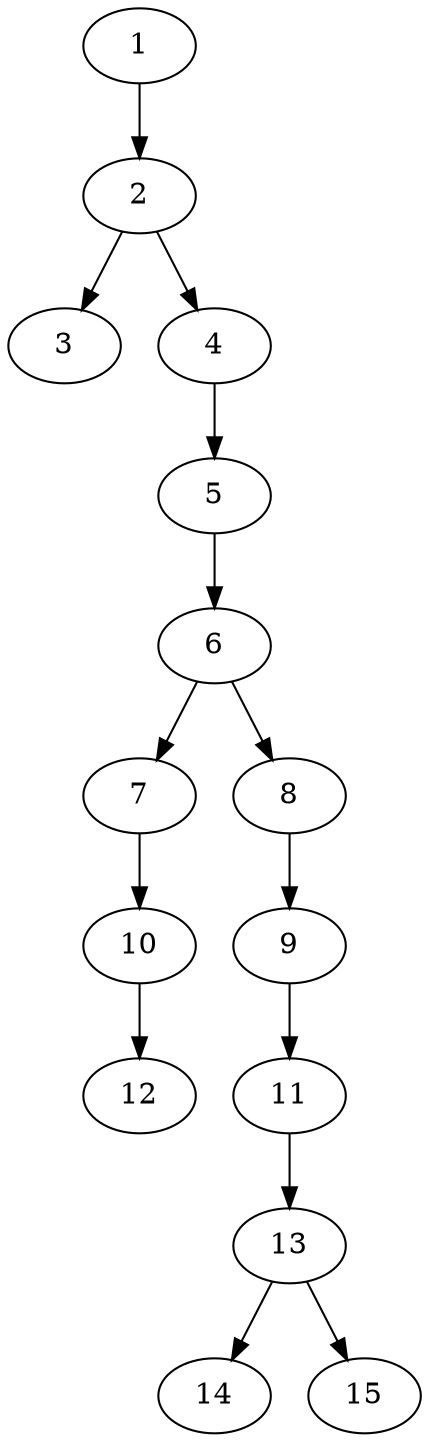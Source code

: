 // DAG automatically generated by daggen at Thu Oct  3 13:59:27 2019
// ./daggen --dot -n 15 --ccr 0.4 --fat 0.3 --regular 0.9 --density 0.5 --mindata 5242880 --maxdata 52428800 
digraph G {
  1 [size="84712960", alpha="0.03", expect_size="33885184"] 
  1 -> 2 [size ="33885184"]
  2 [size="68551680", alpha="0.13", expect_size="27420672"] 
  2 -> 3 [size ="27420672"]
  2 -> 4 [size ="27420672"]
  3 [size="104913920", alpha="0.14", expect_size="41965568"] 
  4 [size="71546880", alpha="0.11", expect_size="28618752"] 
  4 -> 5 [size ="28618752"]
  5 [size="80281600", alpha="0.09", expect_size="32112640"] 
  5 -> 6 [size ="32112640"]
  6 [size="16437760", alpha="0.07", expect_size="6575104"] 
  6 -> 7 [size ="6575104"]
  6 -> 8 [size ="6575104"]
  7 [size="65802240", alpha="0.00", expect_size="26320896"] 
  7 -> 10 [size ="26320896"]
  8 [size="114910720", alpha="0.12", expect_size="45964288"] 
  8 -> 9 [size ="45964288"]
  9 [size="46302720", alpha="0.03", expect_size="18521088"] 
  9 -> 11 [size ="18521088"]
  10 [size="40161280", alpha="0.08", expect_size="16064512"] 
  10 -> 12 [size ="16064512"]
  11 [size="121418240", alpha="0.01", expect_size="48567296"] 
  11 -> 13 [size ="48567296"]
  12 [size="23728640", alpha="0.17", expect_size="9491456"] 
  13 [size="102041600", alpha="0.13", expect_size="40816640"] 
  13 -> 14 [size ="40816640"]
  13 -> 15 [size ="40816640"]
  14 [size="64647680", alpha="0.18", expect_size="25859072"] 
  15 [size="128921600", alpha="0.19", expect_size="51568640"] 
}

